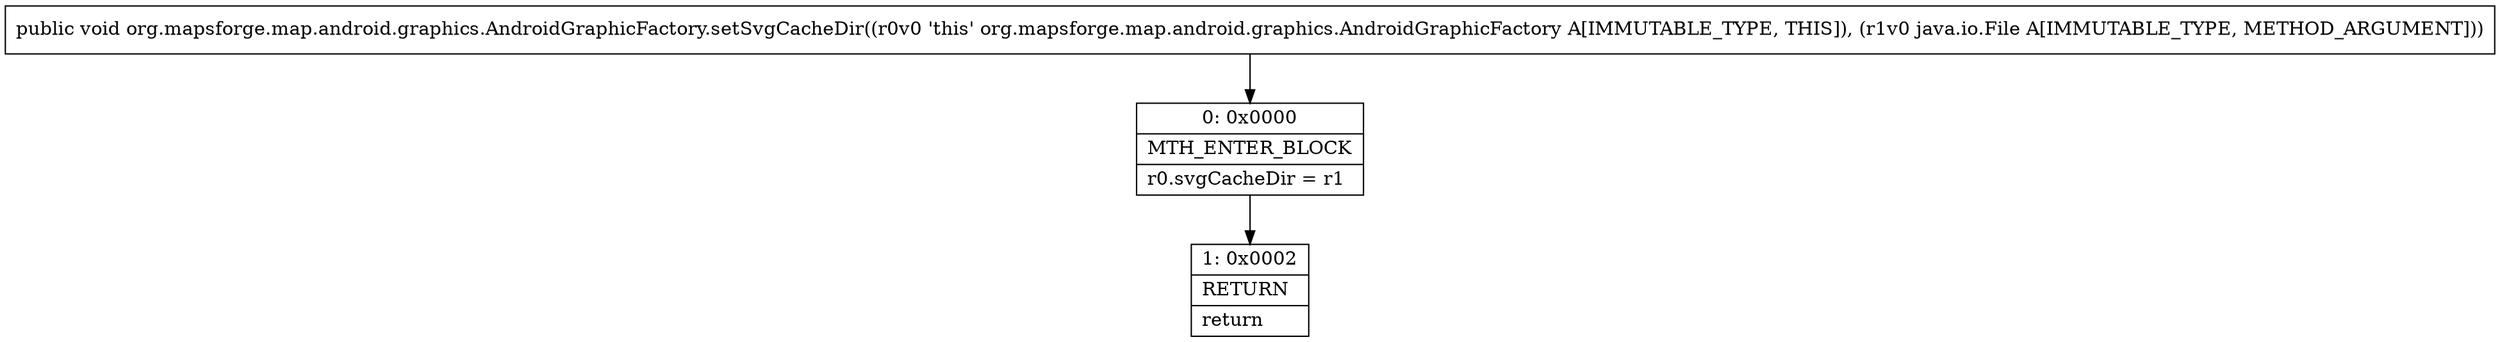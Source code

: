 digraph "CFG fororg.mapsforge.map.android.graphics.AndroidGraphicFactory.setSvgCacheDir(Ljava\/io\/File;)V" {
Node_0 [shape=record,label="{0\:\ 0x0000|MTH_ENTER_BLOCK\l|r0.svgCacheDir = r1\l}"];
Node_1 [shape=record,label="{1\:\ 0x0002|RETURN\l|return\l}"];
MethodNode[shape=record,label="{public void org.mapsforge.map.android.graphics.AndroidGraphicFactory.setSvgCacheDir((r0v0 'this' org.mapsforge.map.android.graphics.AndroidGraphicFactory A[IMMUTABLE_TYPE, THIS]), (r1v0 java.io.File A[IMMUTABLE_TYPE, METHOD_ARGUMENT])) }"];
MethodNode -> Node_0;
Node_0 -> Node_1;
}

